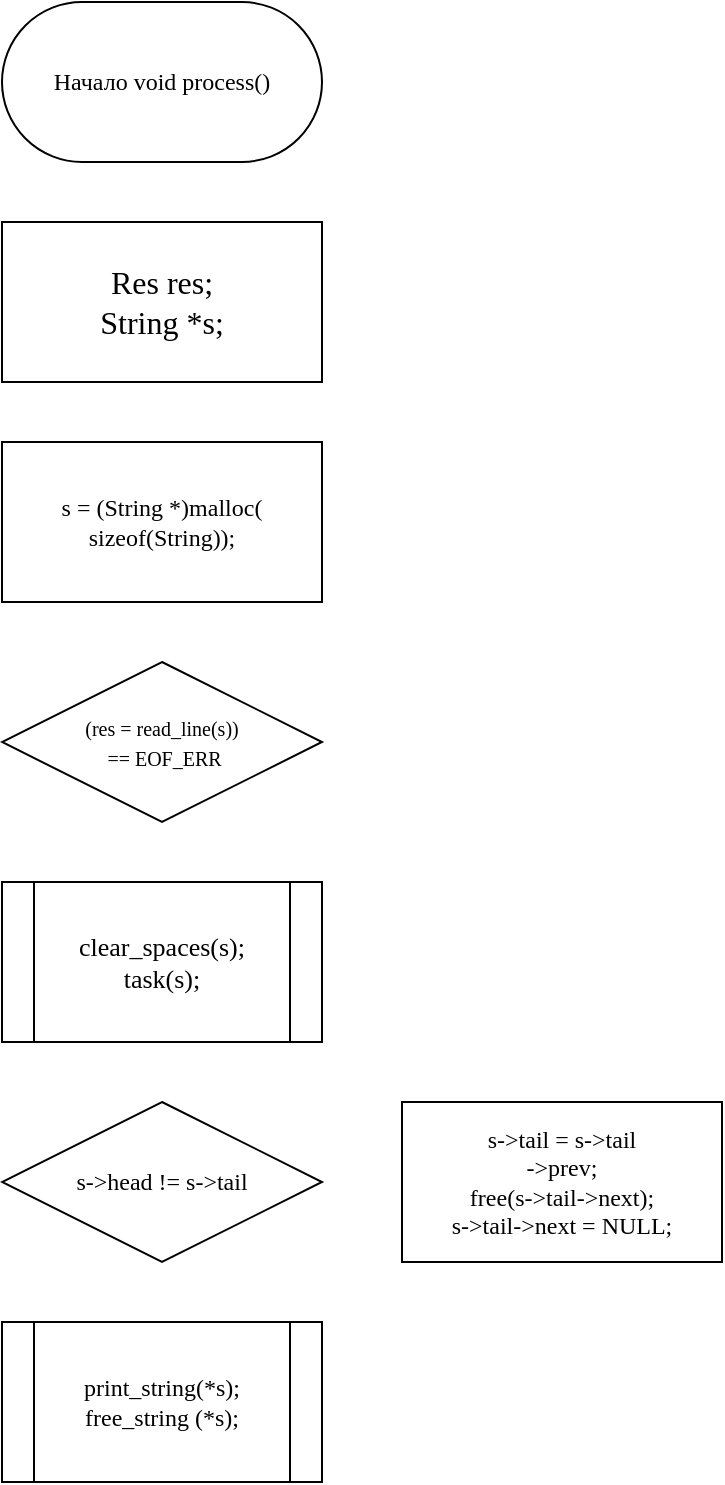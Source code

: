 <mxfile version="26.0.11">
  <diagram name="Страница — 1" id="3nzdwioMNdU5bhjPpn4M">
    <mxGraphModel dx="640" dy="768" grid="1" gridSize="10" guides="1" tooltips="1" connect="1" arrows="1" fold="1" page="1" pageScale="1" pageWidth="3300" pageHeight="2339" math="0" shadow="0">
      <root>
        <mxCell id="0" />
        <mxCell id="1" parent="0" />
        <mxCell id="XzOcoUJZ9QDszm1NcNFP-1" value="&lt;font face=&quot;Lucida Console&quot;&gt;Начало void process()&lt;/font&gt;" style="rounded=1;whiteSpace=wrap;html=1;arcSize=50;" vertex="1" parent="1">
          <mxGeometry x="40" y="40" width="160" height="80" as="geometry" />
        </mxCell>
        <mxCell id="XzOcoUJZ9QDszm1NcNFP-2" value="&lt;font style=&quot;font-size: 16px;&quot; face=&quot;Lucida Console&quot;&gt;Res res;&lt;/font&gt;&lt;div&gt;&lt;font style=&quot;font-size: 16px;&quot; face=&quot;Lucida Console&quot;&gt;String *s;&lt;/font&gt;&lt;/div&gt;" style="rounded=0;whiteSpace=wrap;html=1;strokeColor=default;align=center;verticalAlign=middle;arcSize=50;fontFamily=Helvetica;fontSize=12;fontColor=default;fillColor=default;" vertex="1" parent="1">
          <mxGeometry x="40" y="150" width="160" height="80" as="geometry" />
        </mxCell>
        <mxCell id="XzOcoUJZ9QDszm1NcNFP-3" value="&lt;font face=&quot;Lucida Console&quot;&gt;s = (String *)malloc(&lt;br&gt;sizeof(String));&lt;/font&gt;" style="rounded=0;whiteSpace=wrap;html=1;strokeColor=default;align=center;verticalAlign=middle;arcSize=50;fontFamily=Helvetica;fontSize=12;fontColor=default;fillColor=default;" vertex="1" parent="1">
          <mxGeometry x="40" y="260" width="160" height="80" as="geometry" />
        </mxCell>
        <mxCell id="XzOcoUJZ9QDszm1NcNFP-4" value="&lt;font style=&quot;font-size: 10px;&quot; face=&quot;Lucida Console&quot;&gt;(res = read_line(s))&lt;br&gt;&amp;nbsp;== EOF_ERR&lt;/font&gt;" style="rhombus;whiteSpace=wrap;html=1;rounded=0;strokeColor=default;align=center;verticalAlign=middle;arcSize=50;fontFamily=Helvetica;fontSize=12;fontColor=default;fillColor=default;" vertex="1" parent="1">
          <mxGeometry x="40" y="370" width="160" height="80" as="geometry" />
        </mxCell>
        <mxCell id="XzOcoUJZ9QDszm1NcNFP-6" value="&lt;font style=&quot;font-size: 13px;&quot; face=&quot;Lucida Console&quot;&gt;clear_spaces(s);&lt;br&gt;task(s);&lt;/font&gt;" style="shape=process;whiteSpace=wrap;html=1;backgroundOutline=1;rounded=0;strokeColor=default;align=center;verticalAlign=middle;arcSize=50;fontFamily=Helvetica;fontSize=12;fontColor=default;fillColor=default;" vertex="1" parent="1">
          <mxGeometry x="40" y="480" width="160" height="80" as="geometry" />
        </mxCell>
        <mxCell id="XzOcoUJZ9QDszm1NcNFP-7" value="&lt;font face=&quot;Lucida Console&quot;&gt;s-&amp;gt;head != s-&amp;gt;tail&lt;/font&gt;" style="rhombus;whiteSpace=wrap;html=1;rounded=0;strokeColor=default;align=center;verticalAlign=middle;arcSize=50;fontFamily=Helvetica;fontSize=12;fontColor=default;fillColor=default;" vertex="1" parent="1">
          <mxGeometry x="40" y="590" width="160" height="80" as="geometry" />
        </mxCell>
        <mxCell id="XzOcoUJZ9QDszm1NcNFP-8" value="&lt;font face=&quot;Lucida Console&quot;&gt;s-&amp;gt;tail = s-&amp;gt;tail&lt;br&gt;-&amp;gt;prev;&lt;br&gt;free(s-&amp;gt;tail-&amp;gt;next);&lt;br&gt;s-&amp;gt;tail-&amp;gt;next = NULL;&lt;/font&gt;" style="rounded=0;whiteSpace=wrap;html=1;strokeColor=default;align=center;verticalAlign=middle;arcSize=50;fontFamily=Helvetica;fontSize=12;fontColor=default;fillColor=default;" vertex="1" parent="1">
          <mxGeometry x="240" y="590" width="160" height="80" as="geometry" />
        </mxCell>
        <mxCell id="XzOcoUJZ9QDszm1NcNFP-9" value="&lt;font face=&quot;Lucida Console&quot;&gt;print_string(*s);&lt;br&gt;free_string (*s);&lt;/font&gt;" style="shape=process;whiteSpace=wrap;html=1;backgroundOutline=1;rounded=0;strokeColor=default;align=center;verticalAlign=middle;arcSize=50;fontFamily=Helvetica;fontSize=12;fontColor=default;fillColor=default;" vertex="1" parent="1">
          <mxGeometry x="40" y="700" width="160" height="80" as="geometry" />
        </mxCell>
      </root>
    </mxGraphModel>
  </diagram>
</mxfile>
